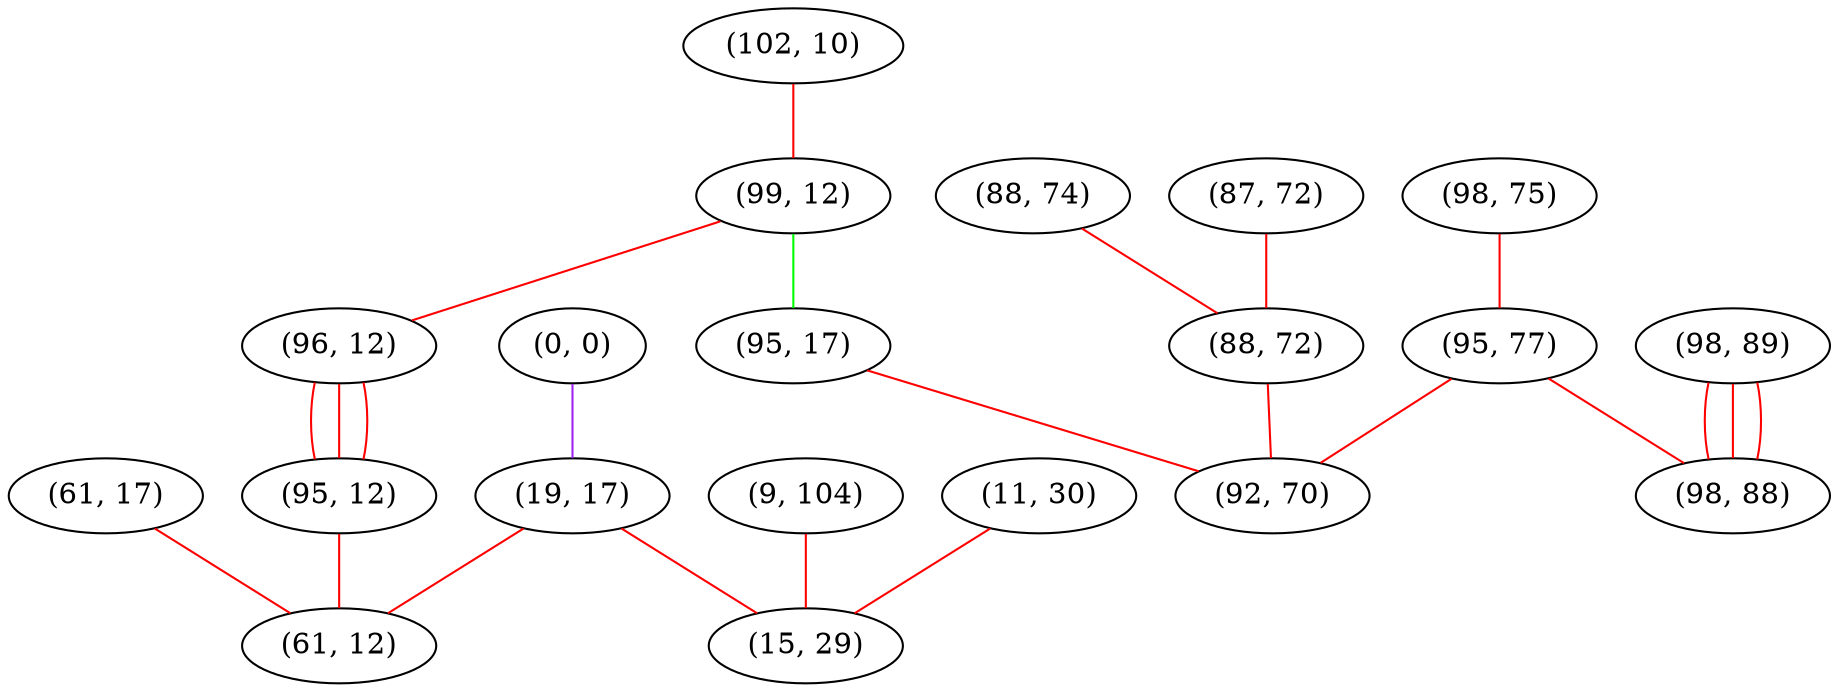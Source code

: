 graph "" {
"(61, 17)";
"(102, 10)";
"(99, 12)";
"(11, 30)";
"(0, 0)";
"(98, 75)";
"(9, 104)";
"(19, 17)";
"(87, 72)";
"(95, 77)";
"(96, 12)";
"(95, 12)";
"(88, 74)";
"(61, 12)";
"(15, 29)";
"(98, 89)";
"(98, 88)";
"(95, 17)";
"(88, 72)";
"(92, 70)";
"(61, 17)" -- "(61, 12)"  [color=red, key=0, weight=1];
"(102, 10)" -- "(99, 12)"  [color=red, key=0, weight=1];
"(99, 12)" -- "(95, 17)"  [color=green, key=0, weight=2];
"(99, 12)" -- "(96, 12)"  [color=red, key=0, weight=1];
"(11, 30)" -- "(15, 29)"  [color=red, key=0, weight=1];
"(0, 0)" -- "(19, 17)"  [color=purple, key=0, weight=4];
"(98, 75)" -- "(95, 77)"  [color=red, key=0, weight=1];
"(9, 104)" -- "(15, 29)"  [color=red, key=0, weight=1];
"(19, 17)" -- "(61, 12)"  [color=red, key=0, weight=1];
"(19, 17)" -- "(15, 29)"  [color=red, key=0, weight=1];
"(87, 72)" -- "(88, 72)"  [color=red, key=0, weight=1];
"(95, 77)" -- "(98, 88)"  [color=red, key=0, weight=1];
"(95, 77)" -- "(92, 70)"  [color=red, key=0, weight=1];
"(96, 12)" -- "(95, 12)"  [color=red, key=0, weight=1];
"(96, 12)" -- "(95, 12)"  [color=red, key=1, weight=1];
"(96, 12)" -- "(95, 12)"  [color=red, key=2, weight=1];
"(95, 12)" -- "(61, 12)"  [color=red, key=0, weight=1];
"(88, 74)" -- "(88, 72)"  [color=red, key=0, weight=1];
"(98, 89)" -- "(98, 88)"  [color=red, key=0, weight=1];
"(98, 89)" -- "(98, 88)"  [color=red, key=1, weight=1];
"(98, 89)" -- "(98, 88)"  [color=red, key=2, weight=1];
"(95, 17)" -- "(92, 70)"  [color=red, key=0, weight=1];
"(88, 72)" -- "(92, 70)"  [color=red, key=0, weight=1];
}
